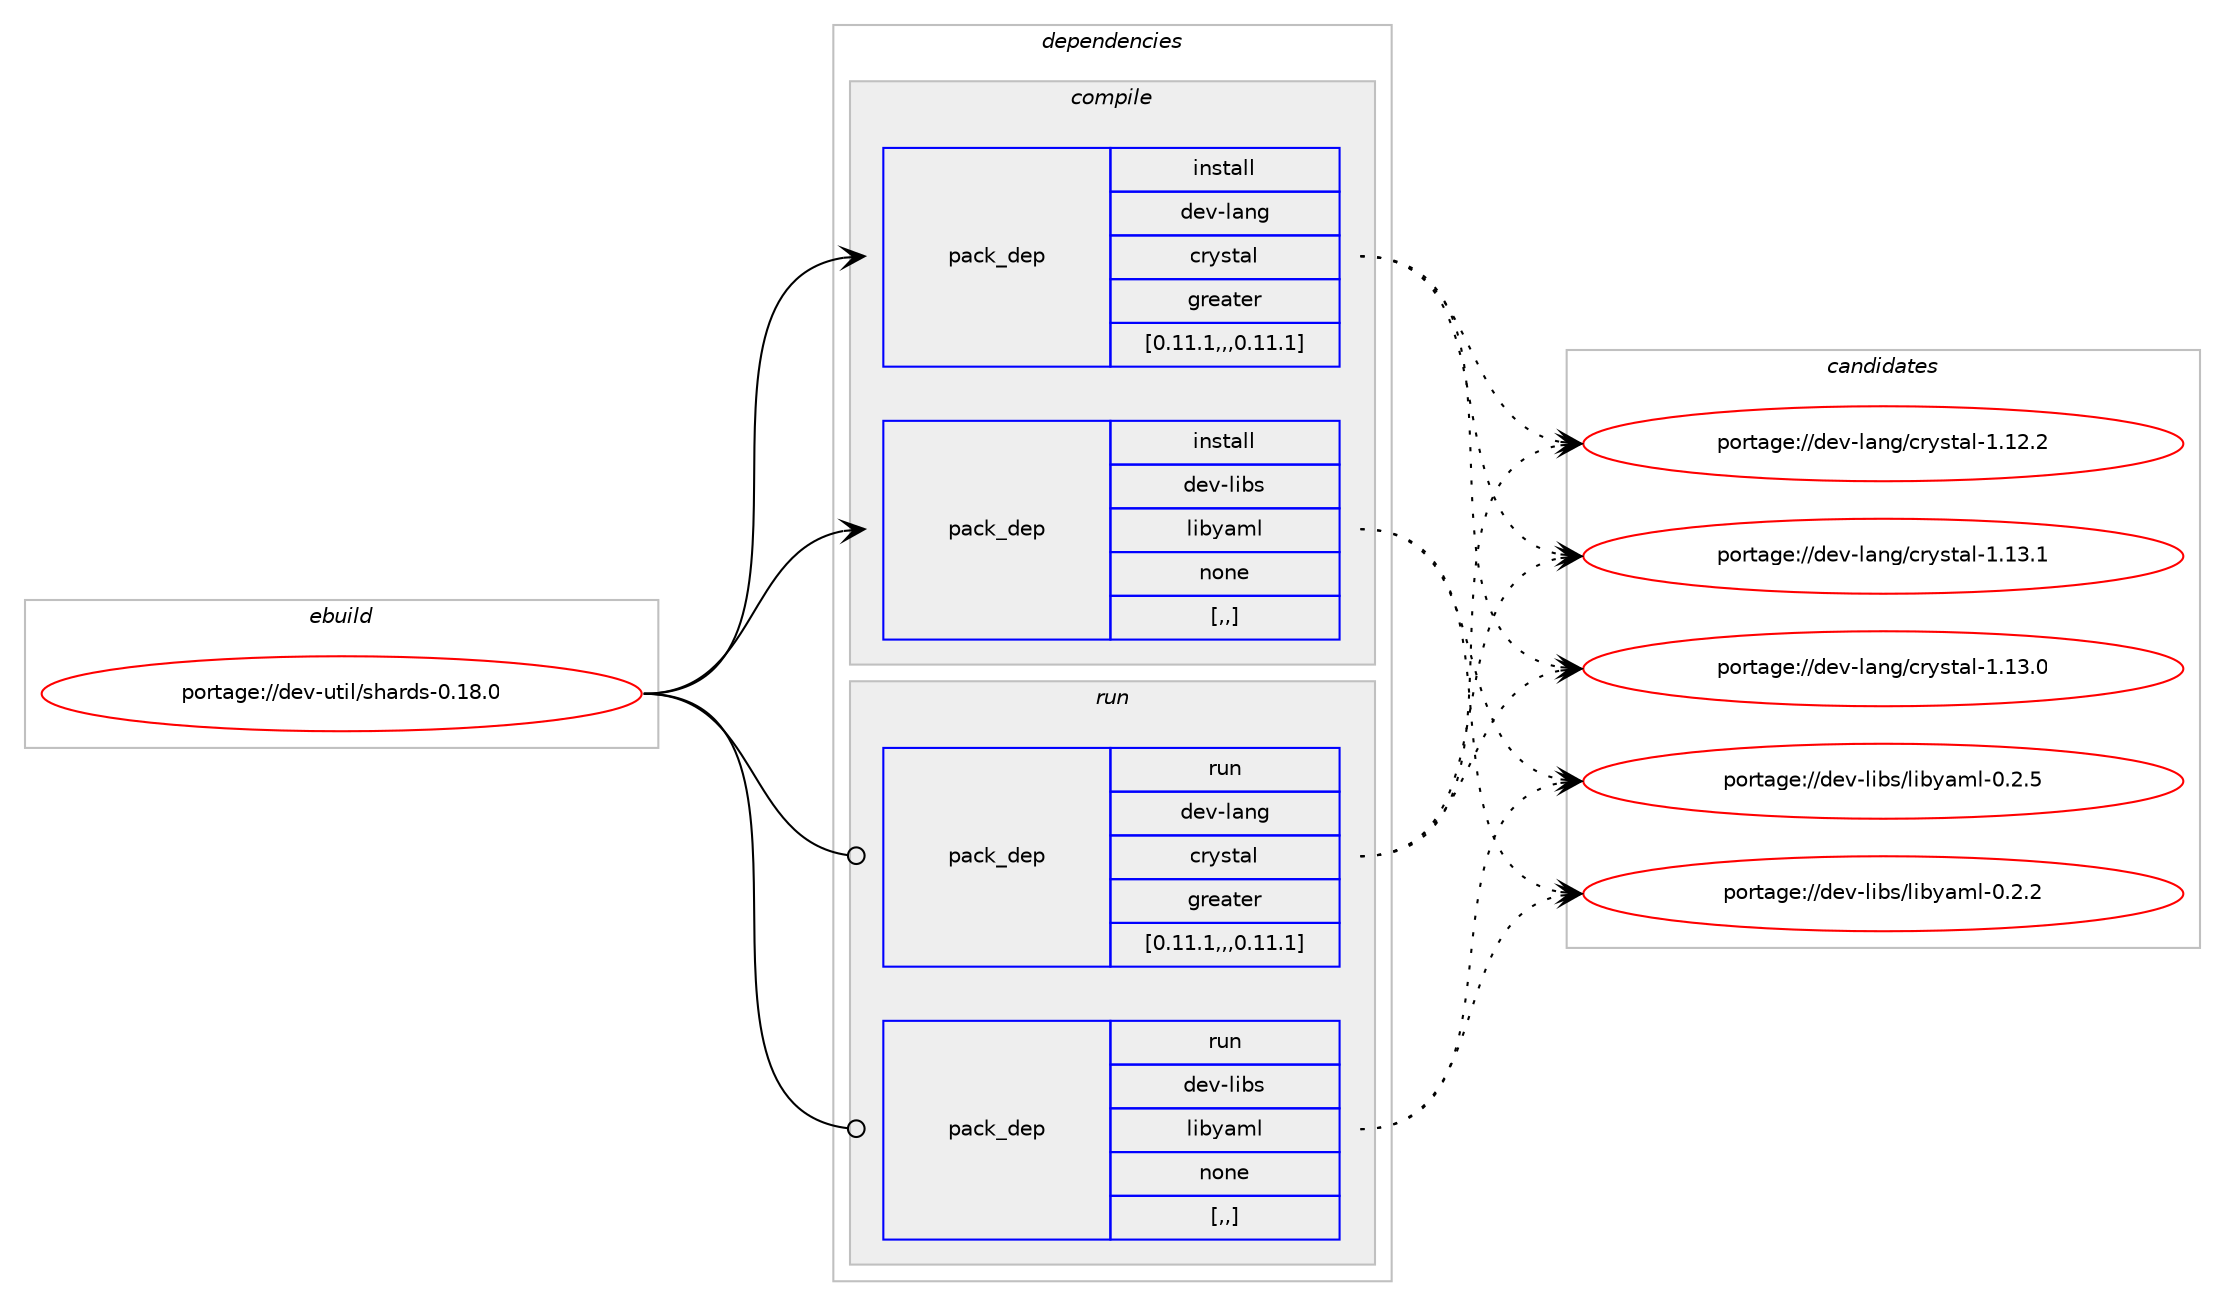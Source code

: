 digraph prolog {

# *************
# Graph options
# *************

newrank=true;
concentrate=true;
compound=true;
graph [rankdir=LR,fontname=Helvetica,fontsize=10,ranksep=1.5];#, ranksep=2.5, nodesep=0.2];
edge  [arrowhead=vee];
node  [fontname=Helvetica,fontsize=10];

# **********
# The ebuild
# **********

subgraph cluster_leftcol {
color=gray;
label=<<i>ebuild</i>>;
id [label="portage://dev-util/shards-0.18.0", color=red, width=4, href="../dev-util/shards-0.18.0.svg"];
}

# ****************
# The dependencies
# ****************

subgraph cluster_midcol {
color=gray;
label=<<i>dependencies</i>>;
subgraph cluster_compile {
fillcolor="#eeeeee";
style=filled;
label=<<i>compile</i>>;
subgraph pack156343 {
dependency219567 [label=<<TABLE BORDER="0" CELLBORDER="1" CELLSPACING="0" CELLPADDING="4" WIDTH="220"><TR><TD ROWSPAN="6" CELLPADDING="30">pack_dep</TD></TR><TR><TD WIDTH="110">install</TD></TR><TR><TD>dev-lang</TD></TR><TR><TD>crystal</TD></TR><TR><TD>greater</TD></TR><TR><TD>[0.11.1,,,0.11.1]</TD></TR></TABLE>>, shape=none, color=blue];
}
id:e -> dependency219567:w [weight=20,style="solid",arrowhead="vee"];
subgraph pack156344 {
dependency219568 [label=<<TABLE BORDER="0" CELLBORDER="1" CELLSPACING="0" CELLPADDING="4" WIDTH="220"><TR><TD ROWSPAN="6" CELLPADDING="30">pack_dep</TD></TR><TR><TD WIDTH="110">install</TD></TR><TR><TD>dev-libs</TD></TR><TR><TD>libyaml</TD></TR><TR><TD>none</TD></TR><TR><TD>[,,]</TD></TR></TABLE>>, shape=none, color=blue];
}
id:e -> dependency219568:w [weight=20,style="solid",arrowhead="vee"];
}
subgraph cluster_compileandrun {
fillcolor="#eeeeee";
style=filled;
label=<<i>compile and run</i>>;
}
subgraph cluster_run {
fillcolor="#eeeeee";
style=filled;
label=<<i>run</i>>;
subgraph pack156345 {
dependency219569 [label=<<TABLE BORDER="0" CELLBORDER="1" CELLSPACING="0" CELLPADDING="4" WIDTH="220"><TR><TD ROWSPAN="6" CELLPADDING="30">pack_dep</TD></TR><TR><TD WIDTH="110">run</TD></TR><TR><TD>dev-lang</TD></TR><TR><TD>crystal</TD></TR><TR><TD>greater</TD></TR><TR><TD>[0.11.1,,,0.11.1]</TD></TR></TABLE>>, shape=none, color=blue];
}
id:e -> dependency219569:w [weight=20,style="solid",arrowhead="odot"];
subgraph pack156346 {
dependency219570 [label=<<TABLE BORDER="0" CELLBORDER="1" CELLSPACING="0" CELLPADDING="4" WIDTH="220"><TR><TD ROWSPAN="6" CELLPADDING="30">pack_dep</TD></TR><TR><TD WIDTH="110">run</TD></TR><TR><TD>dev-libs</TD></TR><TR><TD>libyaml</TD></TR><TR><TD>none</TD></TR><TR><TD>[,,]</TD></TR></TABLE>>, shape=none, color=blue];
}
id:e -> dependency219570:w [weight=20,style="solid",arrowhead="odot"];
}
}

# **************
# The candidates
# **************

subgraph cluster_choices {
rank=same;
color=gray;
label=<<i>candidates</i>>;

subgraph choice156343 {
color=black;
nodesep=1;
choice100101118451089711010347991141211151169710845494649514649 [label="portage://dev-lang/crystal-1.13.1", color=red, width=4,href="../dev-lang/crystal-1.13.1.svg"];
choice100101118451089711010347991141211151169710845494649514648 [label="portage://dev-lang/crystal-1.13.0", color=red, width=4,href="../dev-lang/crystal-1.13.0.svg"];
choice100101118451089711010347991141211151169710845494649504650 [label="portage://dev-lang/crystal-1.12.2", color=red, width=4,href="../dev-lang/crystal-1.12.2.svg"];
dependency219567:e -> choice100101118451089711010347991141211151169710845494649514649:w [style=dotted,weight="100"];
dependency219567:e -> choice100101118451089711010347991141211151169710845494649514648:w [style=dotted,weight="100"];
dependency219567:e -> choice100101118451089711010347991141211151169710845494649504650:w [style=dotted,weight="100"];
}
subgraph choice156344 {
color=black;
nodesep=1;
choice1001011184510810598115471081059812197109108454846504653 [label="portage://dev-libs/libyaml-0.2.5", color=red, width=4,href="../dev-libs/libyaml-0.2.5.svg"];
choice1001011184510810598115471081059812197109108454846504650 [label="portage://dev-libs/libyaml-0.2.2", color=red, width=4,href="../dev-libs/libyaml-0.2.2.svg"];
dependency219568:e -> choice1001011184510810598115471081059812197109108454846504653:w [style=dotted,weight="100"];
dependency219568:e -> choice1001011184510810598115471081059812197109108454846504650:w [style=dotted,weight="100"];
}
subgraph choice156345 {
color=black;
nodesep=1;
choice100101118451089711010347991141211151169710845494649514649 [label="portage://dev-lang/crystal-1.13.1", color=red, width=4,href="../dev-lang/crystal-1.13.1.svg"];
choice100101118451089711010347991141211151169710845494649514648 [label="portage://dev-lang/crystal-1.13.0", color=red, width=4,href="../dev-lang/crystal-1.13.0.svg"];
choice100101118451089711010347991141211151169710845494649504650 [label="portage://dev-lang/crystal-1.12.2", color=red, width=4,href="../dev-lang/crystal-1.12.2.svg"];
dependency219569:e -> choice100101118451089711010347991141211151169710845494649514649:w [style=dotted,weight="100"];
dependency219569:e -> choice100101118451089711010347991141211151169710845494649514648:w [style=dotted,weight="100"];
dependency219569:e -> choice100101118451089711010347991141211151169710845494649504650:w [style=dotted,weight="100"];
}
subgraph choice156346 {
color=black;
nodesep=1;
choice1001011184510810598115471081059812197109108454846504653 [label="portage://dev-libs/libyaml-0.2.5", color=red, width=4,href="../dev-libs/libyaml-0.2.5.svg"];
choice1001011184510810598115471081059812197109108454846504650 [label="portage://dev-libs/libyaml-0.2.2", color=red, width=4,href="../dev-libs/libyaml-0.2.2.svg"];
dependency219570:e -> choice1001011184510810598115471081059812197109108454846504653:w [style=dotted,weight="100"];
dependency219570:e -> choice1001011184510810598115471081059812197109108454846504650:w [style=dotted,weight="100"];
}
}

}
